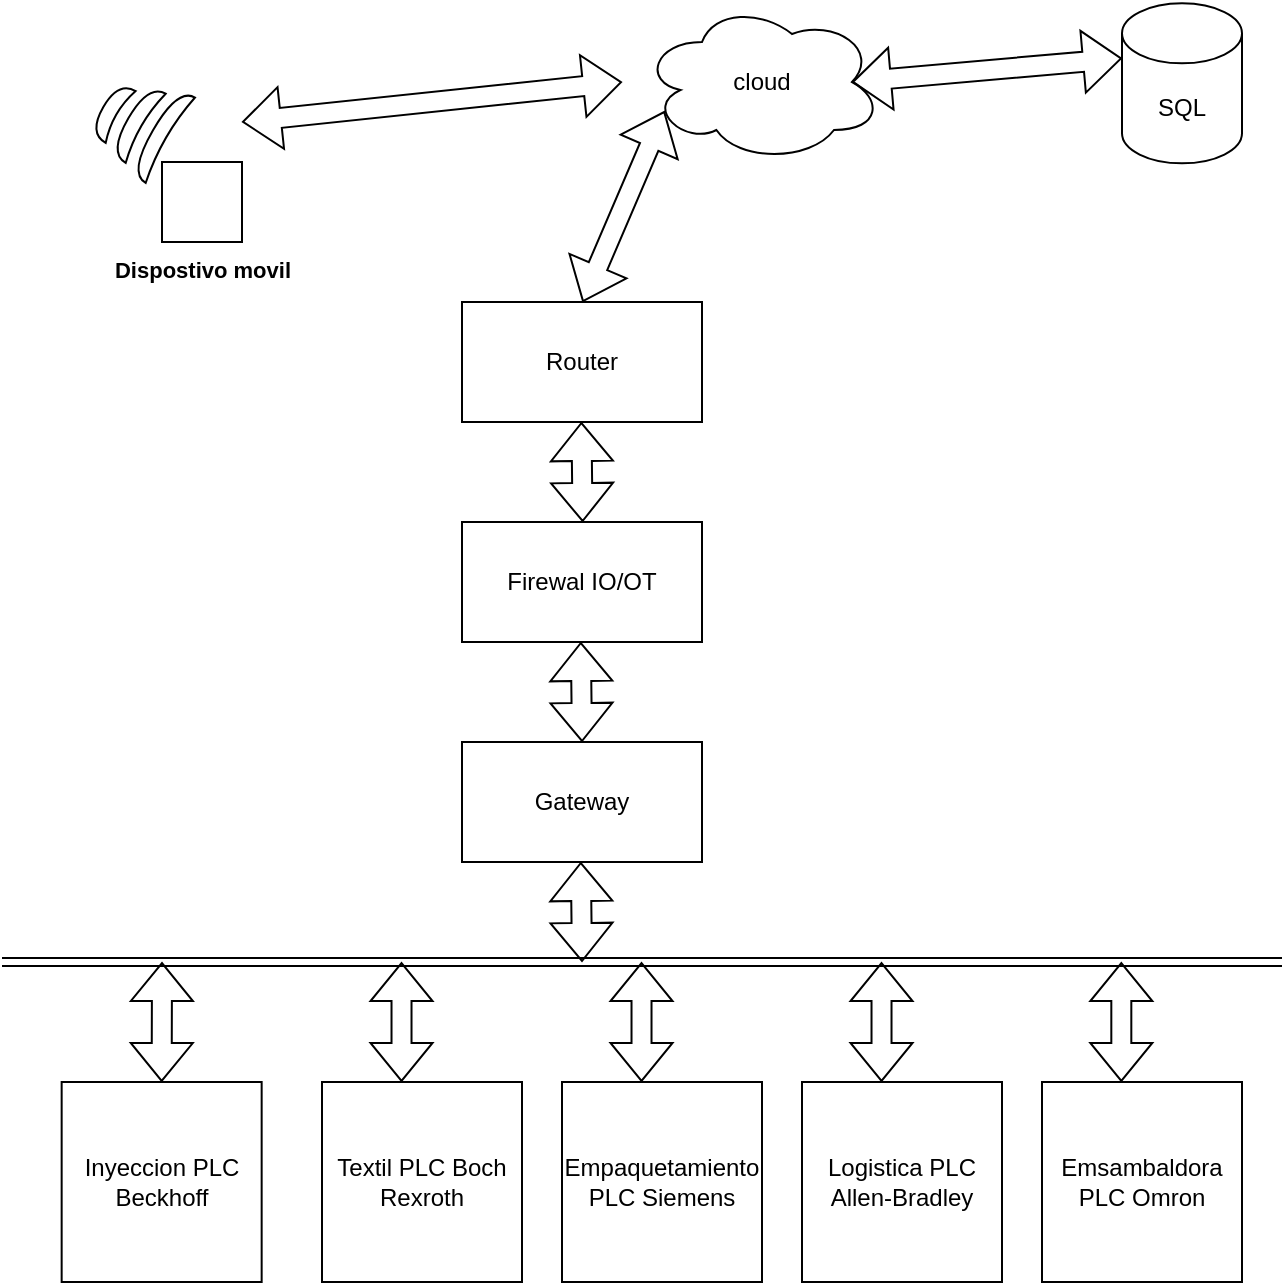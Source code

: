 <mxfile version="24.7.17">
  <diagram name="Página-1" id="4ogbuY2WXQBbzz6w4XQf">
    <mxGraphModel dx="1965" dy="706" grid="1" gridSize="10" guides="1" tooltips="1" connect="1" arrows="1" fold="1" page="1" pageScale="1" pageWidth="1169" pageHeight="827" math="0" shadow="0">
      <root>
        <mxCell id="0" />
        <mxCell id="1" parent="0" />
        <mxCell id="Ca4Y1HuICi13Lwhwx1Ua-1" value="cloud" style="ellipse;shape=cloud;whiteSpace=wrap;html=1;" vertex="1" parent="1">
          <mxGeometry x="420" y="80" width="120" height="80" as="geometry" />
        </mxCell>
        <mxCell id="Ca4Y1HuICi13Lwhwx1Ua-2" value="" style="shape=link;html=1;rounded=0;" edge="1" parent="1">
          <mxGeometry width="100" relative="1" as="geometry">
            <mxPoint x="100" y="560" as="sourcePoint" />
            <mxPoint x="740" y="560" as="targetPoint" />
          </mxGeometry>
        </mxCell>
        <mxCell id="Ca4Y1HuICi13Lwhwx1Ua-3" value="Inyeccion PLC Beckhoff" style="whiteSpace=wrap;html=1;aspect=fixed;" vertex="1" parent="1">
          <mxGeometry x="129.83" y="620" width="100" height="100" as="geometry" />
        </mxCell>
        <mxCell id="Ca4Y1HuICi13Lwhwx1Ua-4" value="Textil PLC Boch Rexroth" style="whiteSpace=wrap;html=1;aspect=fixed;" vertex="1" parent="1">
          <mxGeometry x="260" y="620" width="100" height="100" as="geometry" />
        </mxCell>
        <mxCell id="Ca4Y1HuICi13Lwhwx1Ua-5" value="Empaquetamiento PLC Siemens" style="whiteSpace=wrap;html=1;aspect=fixed;" vertex="1" parent="1">
          <mxGeometry x="380" y="620" width="100" height="100" as="geometry" />
        </mxCell>
        <mxCell id="Ca4Y1HuICi13Lwhwx1Ua-6" value="Logistica PLC Allen-Bradley" style="whiteSpace=wrap;html=1;aspect=fixed;" vertex="1" parent="1">
          <mxGeometry x="500" y="620" width="100" height="100" as="geometry" />
        </mxCell>
        <mxCell id="Ca4Y1HuICi13Lwhwx1Ua-7" value="Emsambaldora PLC Omron" style="whiteSpace=wrap;html=1;aspect=fixed;" vertex="1" parent="1">
          <mxGeometry x="620" y="620" width="100" height="100" as="geometry" />
        </mxCell>
        <mxCell id="Ca4Y1HuICi13Lwhwx1Ua-8" value="Gateway" style="rounded=0;whiteSpace=wrap;html=1;" vertex="1" parent="1">
          <mxGeometry x="330" y="450" width="120" height="60" as="geometry" />
        </mxCell>
        <mxCell id="Ca4Y1HuICi13Lwhwx1Ua-9" value="Router" style="rounded=0;whiteSpace=wrap;html=1;" vertex="1" parent="1">
          <mxGeometry x="330" y="230" width="120" height="60" as="geometry" />
        </mxCell>
        <mxCell id="Ca4Y1HuICi13Lwhwx1Ua-10" value="" style="shape=flexArrow;endArrow=classic;startArrow=classic;html=1;rounded=0;exitX=0.5;exitY=0;exitDx=0;exitDy=0;" edge="1" parent="1" source="Ca4Y1HuICi13Lwhwx1Ua-3">
          <mxGeometry width="100" height="100" relative="1" as="geometry">
            <mxPoint x="530" y="580" as="sourcePoint" />
            <mxPoint x="180" y="560" as="targetPoint" />
          </mxGeometry>
        </mxCell>
        <mxCell id="Ca4Y1HuICi13Lwhwx1Ua-11" value="" style="shape=flexArrow;endArrow=classic;startArrow=classic;html=1;rounded=0;exitX=0.5;exitY=0;exitDx=0;exitDy=0;" edge="1" parent="1">
          <mxGeometry width="100" height="100" relative="1" as="geometry">
            <mxPoint x="659.66" y="620" as="sourcePoint" />
            <mxPoint x="659.66" y="560" as="targetPoint" />
          </mxGeometry>
        </mxCell>
        <mxCell id="Ca4Y1HuICi13Lwhwx1Ua-12" value="" style="shape=flexArrow;endArrow=classic;startArrow=classic;html=1;rounded=0;exitX=0.5;exitY=0;exitDx=0;exitDy=0;" edge="1" parent="1">
          <mxGeometry width="100" height="100" relative="1" as="geometry">
            <mxPoint x="539.76" y="620" as="sourcePoint" />
            <mxPoint x="539.76" y="560" as="targetPoint" />
          </mxGeometry>
        </mxCell>
        <mxCell id="Ca4Y1HuICi13Lwhwx1Ua-13" value="" style="shape=flexArrow;endArrow=classic;startArrow=classic;html=1;rounded=0;exitX=0.5;exitY=0;exitDx=0;exitDy=0;" edge="1" parent="1">
          <mxGeometry width="100" height="100" relative="1" as="geometry">
            <mxPoint x="419.76" y="620" as="sourcePoint" />
            <mxPoint x="419.76" y="560" as="targetPoint" />
          </mxGeometry>
        </mxCell>
        <mxCell id="Ca4Y1HuICi13Lwhwx1Ua-14" value="" style="shape=flexArrow;endArrow=classic;startArrow=classic;html=1;rounded=0;exitX=0.5;exitY=0;exitDx=0;exitDy=0;" edge="1" parent="1">
          <mxGeometry width="100" height="100" relative="1" as="geometry">
            <mxPoint x="299.76" y="620" as="sourcePoint" />
            <mxPoint x="299.76" y="560" as="targetPoint" />
          </mxGeometry>
        </mxCell>
        <mxCell id="Ca4Y1HuICi13Lwhwx1Ua-16" value="" style="shape=flexArrow;endArrow=classic;startArrow=classic;html=1;rounded=0;" edge="1" parent="1">
          <mxGeometry width="100" height="100" relative="1" as="geometry">
            <mxPoint x="390" y="560" as="sourcePoint" />
            <mxPoint x="389.41" y="510" as="targetPoint" />
          </mxGeometry>
        </mxCell>
        <mxCell id="Ca4Y1HuICi13Lwhwx1Ua-17" value="" style="shape=flexArrow;endArrow=classic;startArrow=classic;html=1;rounded=0;" edge="1" parent="1">
          <mxGeometry width="100" height="100" relative="1" as="geometry">
            <mxPoint x="390.3" y="340" as="sourcePoint" />
            <mxPoint x="389.71" y="290" as="targetPoint" />
          </mxGeometry>
        </mxCell>
        <mxCell id="Ca4Y1HuICi13Lwhwx1Ua-18" value="" style="shape=flexArrow;endArrow=classic;startArrow=classic;html=1;rounded=0;entryX=0.094;entryY=0.682;entryDx=0;entryDy=0;entryPerimeter=0;" edge="1" parent="1" target="Ca4Y1HuICi13Lwhwx1Ua-1">
          <mxGeometry width="100" height="100" relative="1" as="geometry">
            <mxPoint x="390.3" y="230" as="sourcePoint" />
            <mxPoint x="389.71" y="180" as="targetPoint" />
          </mxGeometry>
        </mxCell>
        <mxCell id="Ca4Y1HuICi13Lwhwx1Ua-19" value="" style="whiteSpace=wrap;html=1;aspect=fixed;" vertex="1" parent="1">
          <mxGeometry x="180" y="160" width="40" height="40" as="geometry" />
        </mxCell>
        <mxCell id="Ca4Y1HuICi13Lwhwx1Ua-20" value="" style="shape=xor;whiteSpace=wrap;html=1;rotation=-150;" vertex="1" parent="1">
          <mxGeometry x="150.0" y="120" width="10" height="30" as="geometry" />
        </mxCell>
        <mxCell id="Ca4Y1HuICi13Lwhwx1Ua-21" value="" style="shape=xor;whiteSpace=wrap;html=1;rotation=-150;" vertex="1" parent="1">
          <mxGeometry x="162.5" y="120.67" width="10" height="40" as="geometry" />
        </mxCell>
        <mxCell id="Ca4Y1HuICi13Lwhwx1Ua-22" value="" style="shape=xor;whiteSpace=wrap;html=1;rotation=-150;" vertex="1" parent="1">
          <mxGeometry x="174.83" y="121.96" width="10" height="49.33" as="geometry" />
        </mxCell>
        <mxCell id="Ca4Y1HuICi13Lwhwx1Ua-25" value="" style="shape=flexArrow;endArrow=classic;startArrow=classic;html=1;rounded=0;" edge="1" parent="1">
          <mxGeometry width="100" height="100" relative="1" as="geometry">
            <mxPoint x="220" y="140" as="sourcePoint" />
            <mxPoint x="410" y="120" as="targetPoint" />
          </mxGeometry>
        </mxCell>
        <mxCell id="Ca4Y1HuICi13Lwhwx1Ua-29" value="SQL" style="shape=cylinder3;whiteSpace=wrap;html=1;boundedLbl=1;backgroundOutline=1;size=15;" vertex="1" parent="1">
          <mxGeometry x="660" y="80.67" width="60" height="80" as="geometry" />
        </mxCell>
        <mxCell id="Ca4Y1HuICi13Lwhwx1Ua-30" value="" style="shape=flexArrow;endArrow=classic;startArrow=classic;html=1;rounded=0;entryX=0;entryY=0;entryDx=0;entryDy=27.5;entryPerimeter=0;exitX=0.875;exitY=0.5;exitDx=0;exitDy=0;exitPerimeter=0;" edge="1" parent="1" source="Ca4Y1HuICi13Lwhwx1Ua-1" target="Ca4Y1HuICi13Lwhwx1Ua-29">
          <mxGeometry width="100" height="100" relative="1" as="geometry">
            <mxPoint x="290" y="290" as="sourcePoint" />
            <mxPoint x="390" y="190" as="targetPoint" />
          </mxGeometry>
        </mxCell>
        <mxCell id="Ca4Y1HuICi13Lwhwx1Ua-31" value="&lt;font style=&quot;font-size: 11px;&quot;&gt;Dispostivo movil&lt;/font&gt;" style="text;strokeColor=none;fillColor=none;html=1;fontSize=24;fontStyle=1;verticalAlign=middle;align=center;" vertex="1" parent="1">
          <mxGeometry x="152.5" y="200" width="95" height="20" as="geometry" />
        </mxCell>
        <mxCell id="Ca4Y1HuICi13Lwhwx1Ua-33" value="Firewal IO/OT" style="rounded=0;whiteSpace=wrap;html=1;" vertex="1" parent="1">
          <mxGeometry x="330" y="340" width="120" height="60" as="geometry" />
        </mxCell>
        <mxCell id="Ca4Y1HuICi13Lwhwx1Ua-34" value="" style="shape=flexArrow;endArrow=classic;startArrow=classic;html=1;rounded=0;" edge="1" parent="1">
          <mxGeometry width="100" height="100" relative="1" as="geometry">
            <mxPoint x="390" y="450" as="sourcePoint" />
            <mxPoint x="389.41" y="400" as="targetPoint" />
          </mxGeometry>
        </mxCell>
      </root>
    </mxGraphModel>
  </diagram>
</mxfile>
